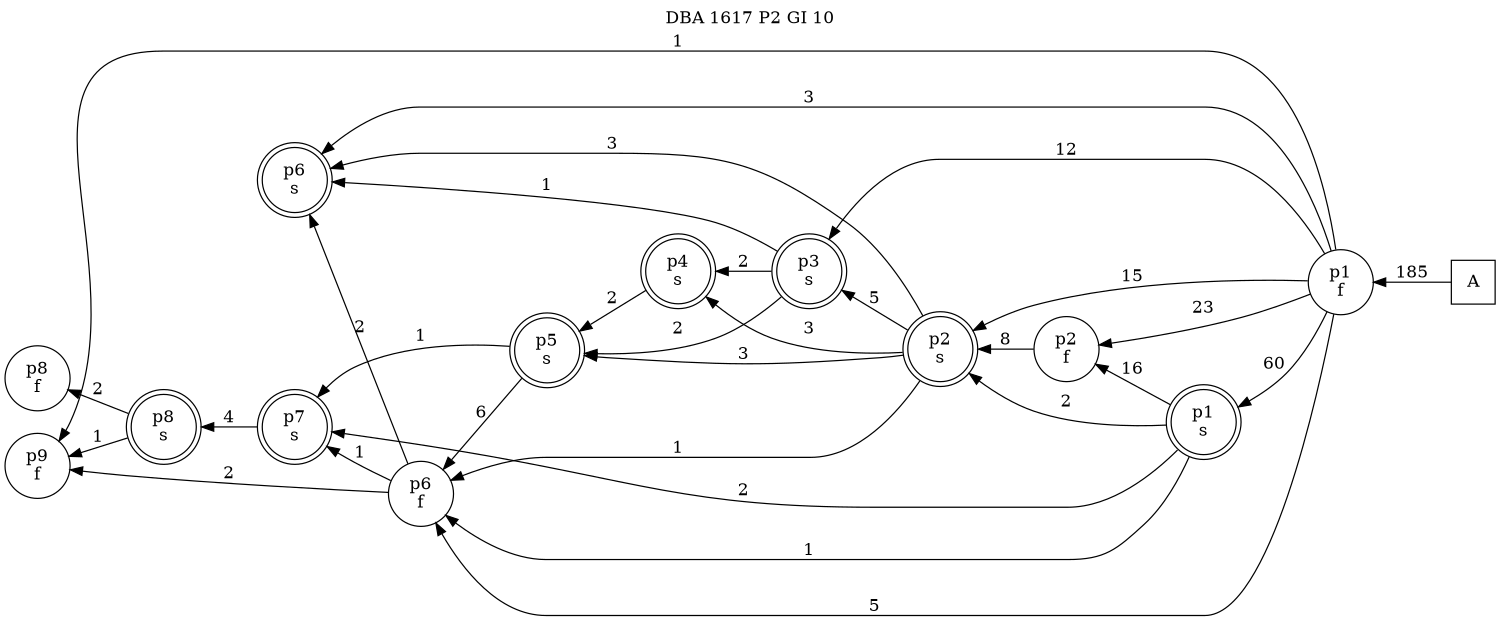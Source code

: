 digraph DBA_1617_P2_GI_10_GOOD {
labelloc="tl"
label= " DBA 1617 P2 GI 10 "
rankdir="RL";
graph [ size=" 10 , 10 !"]

"A" [shape="square" label="A"]
"p1_f" [shape="circle" label="p1
f"]
"p1_s" [shape="doublecircle" label="p1
s"]
"p2_f" [shape="circle" label="p2
f"]
"p2_s" [shape="doublecircle" label="p2
s"]
"p3_s" [shape="doublecircle" label="p3
s"]
"p4_s" [shape="doublecircle" label="p4
s"]
"p5_s" [shape="doublecircle" label="p5
s"]
"p6_f" [shape="circle" label="p6
f"]
"p7_s" [shape="doublecircle" label="p7
s"]
"p8_s" [shape="doublecircle" label="p8
s"]
"p8_f" [shape="circle" label="p8
f"]
"p6_s" [shape="doublecircle" label="p6
s"]
"p9_f" [shape="circle" label="p9
f"]
"A" -> "p1_f" [ label=185]
"p1_f" -> "p1_s" [ label=60]
"p1_f" -> "p2_f" [ label=23]
"p1_f" -> "p2_s" [ label=15]
"p1_f" -> "p3_s" [ label=12]
"p1_f" -> "p6_f" [ label=5]
"p1_f" -> "p6_s" [ label=3]
"p1_f" -> "p9_f" [ label=1]
"p1_s" -> "p2_f" [ label=16]
"p1_s" -> "p2_s" [ label=2]
"p1_s" -> "p6_f" [ label=1]
"p1_s" -> "p7_s" [ label=2]
"p2_f" -> "p2_s" [ label=8]
"p2_s" -> "p3_s" [ label=5]
"p2_s" -> "p4_s" [ label=3]
"p2_s" -> "p5_s" [ label=3]
"p2_s" -> "p6_f" [ label=1]
"p2_s" -> "p6_s" [ label=3]
"p3_s" -> "p4_s" [ label=2]
"p3_s" -> "p5_s" [ label=2]
"p3_s" -> "p6_s" [ label=1]
"p4_s" -> "p5_s" [ label=2]
"p5_s" -> "p6_f" [ label=6]
"p5_s" -> "p7_s" [ label=1]
"p6_f" -> "p7_s" [ label=1]
"p6_f" -> "p6_s" [ label=2]
"p6_f" -> "p9_f" [ label=2]
"p7_s" -> "p8_s" [ label=4]
"p8_s" -> "p8_f" [ label=2]
"p8_s" -> "p9_f" [ label=1]
}
